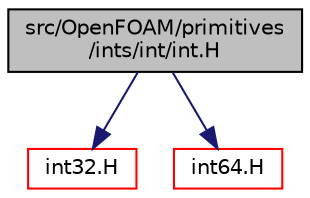 digraph "src/OpenFOAM/primitives/ints/int/int.H"
{
  bgcolor="transparent";
  edge [fontname="Helvetica",fontsize="10",labelfontname="Helvetica",labelfontsize="10"];
  node [fontname="Helvetica",fontsize="10",shape=record];
  Node1 [label="src/OpenFOAM/primitives\l/ints/int/int.H",height=0.2,width=0.4,color="black", fillcolor="grey75", style="filled", fontcolor="black"];
  Node1 -> Node2 [color="midnightblue",fontsize="10",style="solid",fontname="Helvetica"];
  Node2 [label="int32.H",height=0.2,width=0.4,color="red",URL="$a08898.html",tooltip="32bit integer "];
  Node1 -> Node3 [color="midnightblue",fontsize="10",style="solid",fontname="Helvetica"];
  Node3 [label="int64.H",height=0.2,width=0.4,color="red",URL="$a08901.html",tooltip="64bit integer "];
}
